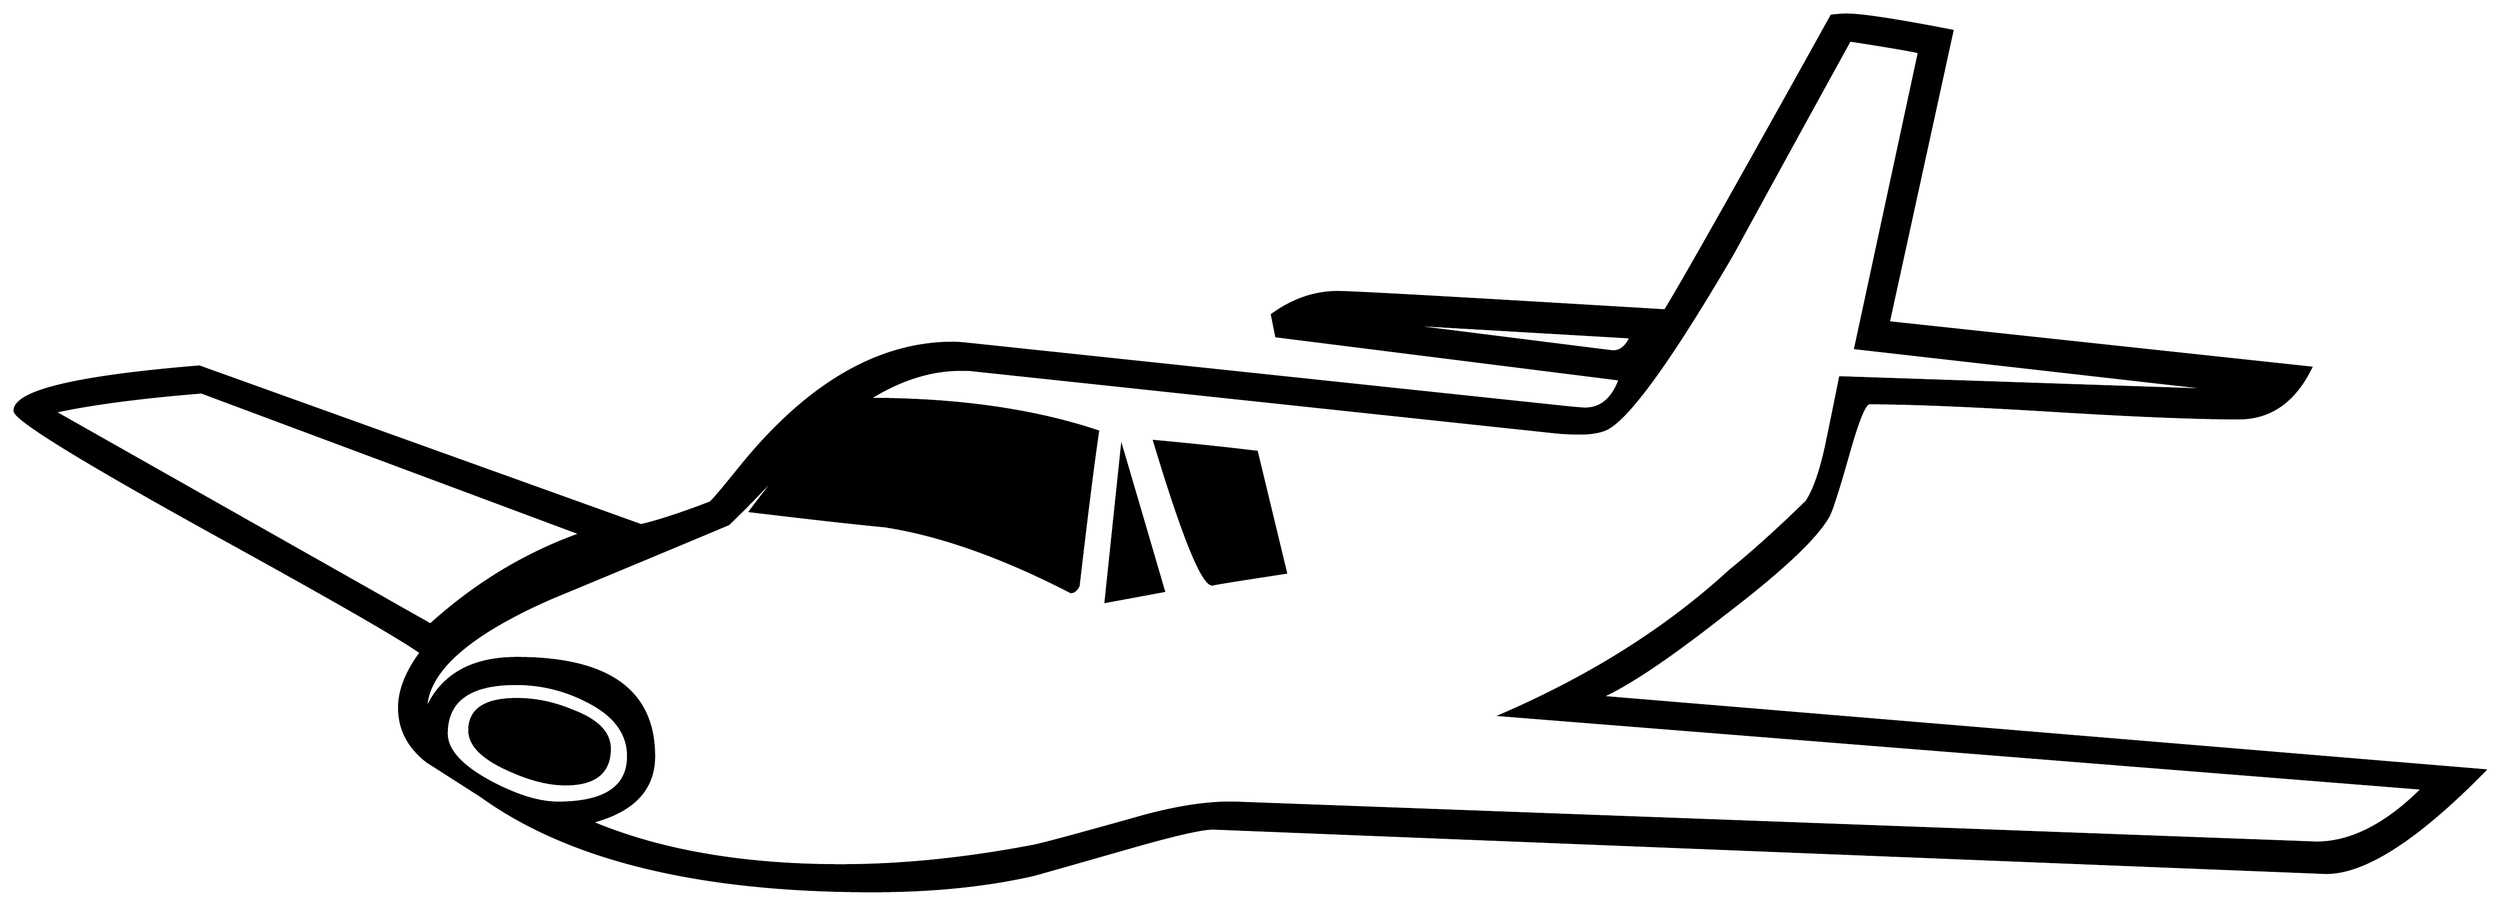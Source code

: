 


\begin{tikzpicture}[y=0.80pt, x=0.80pt, yscale=-1.0, xscale=1.0, inner sep=0pt, outer sep=0pt]
\begin{scope}[shift={(100.0,1824.0)},nonzero rule]
  \path[draw=.,fill=.,line width=1.600pt] (2325.0,-406.0) ..
    controls (2261.667,-341.333) and (2212.0,-309.667) ..
    (2176.0,-311.0) -- (1149.0,-352.0) .. controls
    (1139.667,-352.667) and (1113.0,-346.667) .. (1069.0,-334.0) ..
    controls (1013.0,-318.0) and (983.667,-309.667) ..
    (981.0,-309.0) .. controls (937.0,-299.0) and (887.333,-294.0)
    .. (832.0,-294.0) .. controls (672.0,-294.0) and
    (551.333,-323.333) .. (470.0,-382.0) .. controls (453.333,-392.667)
    and (436.667,-403.333) .. (420.0,-414.0) .. controls
    (402.667,-427.333) and (394.0,-444.0) .. (394.0,-464.0) ..
    controls (394.0,-480.0) and (400.667,-497.0) .. (414.0,-515.0)
    .. controls (395.333,-528.333) and (334.0,-563.667) ..
    (230.0,-621.0) .. controls (102.0,-691.667) and (38.0,-731.0)
    .. (38.0,-739.0) .. controls (38.0,-757.0) and (95.0,-770.667)
    .. (209.0,-780.0) -- (618.0,-633.0) .. controls
    (634.667,-637.0) and (656.0,-644.0) .. (682.0,-654.0) ..
    controls (684.0,-655.333) and (693.333,-666.333) .. (710.0,-687.0)
    .. controls (772.0,-763.667) and (837.667,-802.0) ..
    (907.0,-802.0) .. controls (910.333,-802.0) and (915.0,-801.667)
    .. (921.0,-801.0) -- (1469.0,-743.0) .. controls
    (1481.667,-741.667) and (1489.333,-741.0) .. (1492.0,-741.0) ..
    controls (1506.667,-741.0) and (1517.333,-750.0) ..
    (1524.0,-768.0) -- (1206.0,-808.0) -- (1202.0,-828.0) ..
    controls (1221.333,-842.0) and (1241.667,-849.0) ..
    (1263.0,-849.0) .. controls (1277.0,-849.0) and
    (1378.0,-843.333) .. (1566.0,-832.0) .. controls
    (1582.0,-858.0) and (1633.333,-949.0) .. (1720.0,-1105.0) ..
    controls (1726.0,-1105.667) and (1730.667,-1106.0) ..
    (1734.0,-1106.0) .. controls (1748.0,-1106.0) and
    (1780.667,-1101.0) .. (1832.0,-1091.0) -- (1773.0,-821.0) --
    (2164.0,-779.0) .. controls (2148.667,-747.667) and
    (2126.333,-732.0) .. (2097.0,-732.0) .. controls
    (2058.333,-732.0) and (2001.0,-734.333) .. (1925.0,-739.0) ..
    controls (1849.0,-743.667) and (1792.333,-746.0) ..
    (1755.0,-746.0) .. controls (1751.0,-746.0) and
    (1744.667,-730.667) .. (1736.0,-700.0) .. controls
    (1726.0,-664.667) and (1719.667,-645.0) .. (1717.0,-641.0) ..
    controls (1705.667,-621.0) and (1673.333,-590.667) ..
    (1620.0,-550.0) .. controls (1570.0,-510.667) and
    (1532.333,-485.333) .. (1507.0,-474.0) -- (2325.0,-406.0) --
    cycle(1534.0,-807.0) -- (1311.0,-820.0) .. controls
    (1448.333,-802.667) and (1517.333,-794.0) .. (1518.0,-794.0) ..
    controls (1524.667,-794.0) and (1530.0,-798.333) ..
    (1534.0,-807.0) -- cycle(2267.0,-389.0) -- (1414.0,-457.0)
    .. controls (1497.333,-493.0) and (1568.0,-537.667) ..
    (1626.0,-591.0) .. controls (1646.667,-607.667) and
    (1670.333,-629.0) .. (1697.0,-655.0) .. controls
    (1704.333,-666.333) and (1710.667,-685.0) .. (1716.0,-711.0) ..
    controls (1720.0,-730.333) and (1724.0,-750.0) ..
    (1728.0,-770.0) -- (2085.0,-758.0) -- (1742.0,-797.0) --
    (1801.0,-1071.0) .. controls (1797.0,-1072.333) and
    (1775.667,-1076.0) .. (1737.0,-1082.0) .. controls
    (1701.0,-1016.667) and (1665.0,-951.0) .. (1629.0,-885.0) ..
    controls (1569.0,-782.333) and (1529.0,-727.667) ..
    (1509.0,-721.0) .. controls (1503.0,-719.0) and
    (1496.0,-718.0) .. (1488.0,-718.0) .. controls
    (1478.667,-718.0) and (1471.0,-718.333) .. (1465.0,-719.0) --
    (921.0,-777.0) .. controls (920.333,-777.0) and (918.0,-777.0)
    .. (914.0,-777.0) .. controls (886.0,-777.0) and
    (857.667,-768.0) .. (829.0,-750.0) .. controls (910.333,-750.0)
    and (981.0,-740.0) .. (1041.0,-720.0) .. controls
    (1036.333,-688.0) and (1030.333,-640.333) .. (1023.0,-577.0) ..
    controls (1021.0,-573.0) and (1018.667,-571.0) ..
    (1016.0,-571.0) .. controls (952.667,-603.667) and
    (895.333,-624.0) .. (844.0,-632.0) .. controls (816.0,-634.667)
    and (774.333,-639.333) .. (719.0,-646.0) .. controls
    (727.0,-656.667) and (739.333,-672.667) .. (756.0,-694.0) ..
    controls (741.333,-676.667) and (722.333,-656.667) .. (699.0,-634.0)
    .. controls (645.0,-611.333) and (590.667,-588.667) ..
    (536.0,-566.0) .. controls (458.0,-532.0) and (419.0,-497.333)
    .. (419.0,-462.0) .. controls (433.0,-494.0) and
    (461.0,-510.0) .. (503.0,-510.0) .. controls (587.667,-510.0)
    and (630.0,-479.667) .. (630.0,-419.0) .. controls
    (630.0,-388.333) and (610.667,-368.0) .. (572.0,-358.0) ..
    controls (635.333,-331.333) and (712.333,-318.0) .. (803.0,-318.0)
    .. controls (859.0,-318.0) and (918.333,-324.0) ..
    (981.0,-336.0) .. controls (988.333,-337.333) and
    (1019.333,-345.667) .. (1074.0,-361.0) .. controls
    (1110.667,-371.667) and (1142.0,-376.667) .. (1168.0,-376.0) --
    (2169.0,-339.0) .. controls (2201.0,-339.0) and
    (2233.667,-355.667) .. (2267.0,-389.0) -- cycle(562.0,-625.0) --
    (211.0,-756.0) .. controls (153.667,-751.333) and (108.333,-745.333)
    .. (75.0,-738.0) -- (423.0,-541.0) .. controls
    (465.0,-579.0) and (511.333,-607.0) .. (562.0,-625.0) --
    cycle(606.0,-419.0) .. controls (606.0,-440.333) and
    (593.333,-457.333) .. (568.0,-470.0) .. controls (547.333,-480.667)
    and (525.333,-486.0) .. (502.0,-486.0) .. controls
    (459.333,-486.0) and (438.0,-470.667) .. (438.0,-440.0) ..
    controls (438.0,-424.667) and (451.667,-409.667) .. (479.0,-395.0)
    .. controls (503.0,-382.333) and (523.667,-376.0) ..
    (541.0,-376.0) .. controls (584.333,-376.0) and (606.0,-390.333)
    .. (606.0,-419.0) -- cycle(1215.0,-589.0) .. controls
    (1167.0,-581.667) and (1144.333,-578.0) .. (1147.0,-578.0) ..
    controls (1137.667,-578.0) and (1119.667,-622.333) ..
    (1093.0,-711.0) .. controls (1129.0,-707.667) and
    (1160.667,-704.333) .. (1188.0,-701.0) -- (1215.0,-589.0) --
    cycle(1102.0,-572.0) -- (1048.0,-562.0) -- (1063.0,-705.0)
    .. controls (1071.667,-675.667) and (1084.667,-631.333) ..
    (1102.0,-572.0) -- cycle(589.0,-426.0) .. controls
    (589.0,-404.0) and (575.333,-393.0) .. (548.0,-393.0) ..
    controls (532.0,-393.0) and (514.0,-397.667) .. (494.0,-407.0)
    .. controls (470.667,-417.667) and (459.0,-429.667) ..
    (459.0,-443.0) .. controls (459.0,-462.333) and (473.667,-472.0)
    .. (503.0,-472.0) .. controls (520.333,-472.0) and
    (537.667,-468.333) .. (555.0,-461.0) .. controls (577.667,-452.333)
    and (589.0,-440.667) .. (589.0,-426.0) -- cycle;
\end{scope}

\end{tikzpicture}

